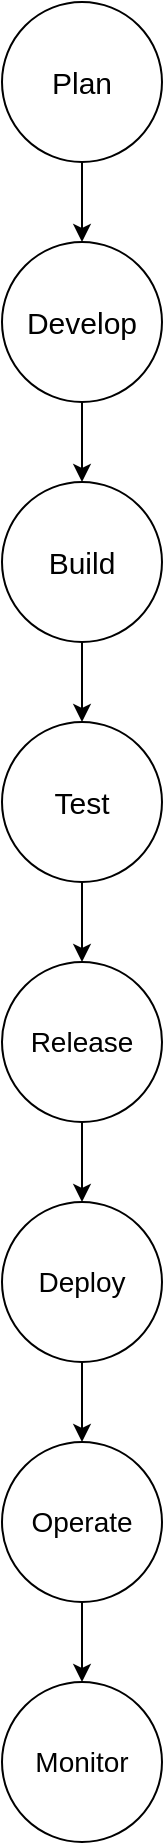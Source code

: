 <mxfile version="28.1.2">
  <diagram name="Page-1" id="sb4QUzKaqlvgCQbPPapD">
    <mxGraphModel dx="1042" dy="562" grid="1" gridSize="10" guides="1" tooltips="1" connect="1" arrows="1" fold="1" page="1" pageScale="1" pageWidth="850" pageHeight="1100" math="0" shadow="0">
      <root>
        <mxCell id="0" />
        <mxCell id="1" parent="0" />
        <mxCell id="NqwPaf2GfjFsyQQR7Uon-9" value="" style="edgeStyle=orthogonalEdgeStyle;rounded=0;orthogonalLoop=1;jettySize=auto;html=1;" edge="1" parent="1" source="NqwPaf2GfjFsyQQR7Uon-1" target="NqwPaf2GfjFsyQQR7Uon-2">
          <mxGeometry relative="1" as="geometry" />
        </mxCell>
        <mxCell id="NqwPaf2GfjFsyQQR7Uon-1" value="&lt;font style=&quot;font-size: 15px;&quot;&gt;Plan&lt;/font&gt;" style="ellipse;whiteSpace=wrap;html=1;aspect=fixed;" vertex="1" parent="1">
          <mxGeometry x="360" y="40" width="80" height="80" as="geometry" />
        </mxCell>
        <mxCell id="NqwPaf2GfjFsyQQR7Uon-10" value="" style="edgeStyle=orthogonalEdgeStyle;rounded=0;orthogonalLoop=1;jettySize=auto;html=1;" edge="1" parent="1" source="NqwPaf2GfjFsyQQR7Uon-2" target="NqwPaf2GfjFsyQQR7Uon-4">
          <mxGeometry relative="1" as="geometry" />
        </mxCell>
        <mxCell id="NqwPaf2GfjFsyQQR7Uon-2" value="&lt;font style=&quot;font-size: 15px;&quot;&gt;Develop&lt;/font&gt;" style="ellipse;whiteSpace=wrap;html=1;aspect=fixed;strokeColor=default;align=center;verticalAlign=middle;fontFamily=Helvetica;fontSize=12;fontColor=default;fillColor=default;" vertex="1" parent="1">
          <mxGeometry x="360" y="160" width="80" height="80" as="geometry" />
        </mxCell>
        <mxCell id="NqwPaf2GfjFsyQQR7Uon-12" value="" style="edgeStyle=orthogonalEdgeStyle;rounded=0;orthogonalLoop=1;jettySize=auto;html=1;" edge="1" parent="1" source="NqwPaf2GfjFsyQQR7Uon-3" target="NqwPaf2GfjFsyQQR7Uon-6">
          <mxGeometry relative="1" as="geometry" />
        </mxCell>
        <mxCell id="NqwPaf2GfjFsyQQR7Uon-3" value="&lt;font style=&quot;font-size: 15px;&quot;&gt;Test&lt;/font&gt;" style="ellipse;whiteSpace=wrap;html=1;aspect=fixed;" vertex="1" parent="1">
          <mxGeometry x="360" y="400" width="80" height="80" as="geometry" />
        </mxCell>
        <mxCell id="NqwPaf2GfjFsyQQR7Uon-11" value="" style="edgeStyle=orthogonalEdgeStyle;rounded=0;orthogonalLoop=1;jettySize=auto;html=1;" edge="1" parent="1" source="NqwPaf2GfjFsyQQR7Uon-4" target="NqwPaf2GfjFsyQQR7Uon-3">
          <mxGeometry relative="1" as="geometry" />
        </mxCell>
        <mxCell id="NqwPaf2GfjFsyQQR7Uon-4" value="&lt;font style=&quot;font-size: 15px;&quot;&gt;Build&lt;/font&gt;" style="ellipse;whiteSpace=wrap;html=1;aspect=fixed;" vertex="1" parent="1">
          <mxGeometry x="360" y="280" width="80" height="80" as="geometry" />
        </mxCell>
        <mxCell id="NqwPaf2GfjFsyQQR7Uon-5" value="&lt;font style=&quot;font-size: 14px;&quot;&gt;Monitor&lt;/font&gt;" style="ellipse;whiteSpace=wrap;html=1;aspect=fixed;" vertex="1" parent="1">
          <mxGeometry x="360" y="880" width="80" height="80" as="geometry" />
        </mxCell>
        <mxCell id="NqwPaf2GfjFsyQQR7Uon-13" value="" style="edgeStyle=orthogonalEdgeStyle;rounded=0;orthogonalLoop=1;jettySize=auto;html=1;" edge="1" parent="1" source="NqwPaf2GfjFsyQQR7Uon-6" target="NqwPaf2GfjFsyQQR7Uon-7">
          <mxGeometry relative="1" as="geometry" />
        </mxCell>
        <mxCell id="NqwPaf2GfjFsyQQR7Uon-6" value="&lt;font style=&quot;font-size: 14px;&quot;&gt;Release&lt;/font&gt;" style="ellipse;whiteSpace=wrap;html=1;aspect=fixed;" vertex="1" parent="1">
          <mxGeometry x="360" y="520" width="80" height="80" as="geometry" />
        </mxCell>
        <mxCell id="NqwPaf2GfjFsyQQR7Uon-14" value="" style="edgeStyle=orthogonalEdgeStyle;rounded=0;orthogonalLoop=1;jettySize=auto;html=1;" edge="1" parent="1" source="NqwPaf2GfjFsyQQR7Uon-7" target="NqwPaf2GfjFsyQQR7Uon-8">
          <mxGeometry relative="1" as="geometry" />
        </mxCell>
        <mxCell id="NqwPaf2GfjFsyQQR7Uon-7" value="&lt;font style=&quot;font-size: 14px;&quot;&gt;Deploy&lt;/font&gt;" style="ellipse;whiteSpace=wrap;html=1;aspect=fixed;" vertex="1" parent="1">
          <mxGeometry x="360" y="640" width="80" height="80" as="geometry" />
        </mxCell>
        <mxCell id="NqwPaf2GfjFsyQQR7Uon-15" value="" style="edgeStyle=orthogonalEdgeStyle;rounded=0;orthogonalLoop=1;jettySize=auto;html=1;" edge="1" parent="1" source="NqwPaf2GfjFsyQQR7Uon-8" target="NqwPaf2GfjFsyQQR7Uon-5">
          <mxGeometry relative="1" as="geometry" />
        </mxCell>
        <mxCell id="NqwPaf2GfjFsyQQR7Uon-8" value="&lt;font style=&quot;font-size: 14px;&quot;&gt;Operate&lt;/font&gt;" style="ellipse;whiteSpace=wrap;html=1;aspect=fixed;" vertex="1" parent="1">
          <mxGeometry x="360" y="760" width="80" height="80" as="geometry" />
        </mxCell>
      </root>
    </mxGraphModel>
  </diagram>
</mxfile>
